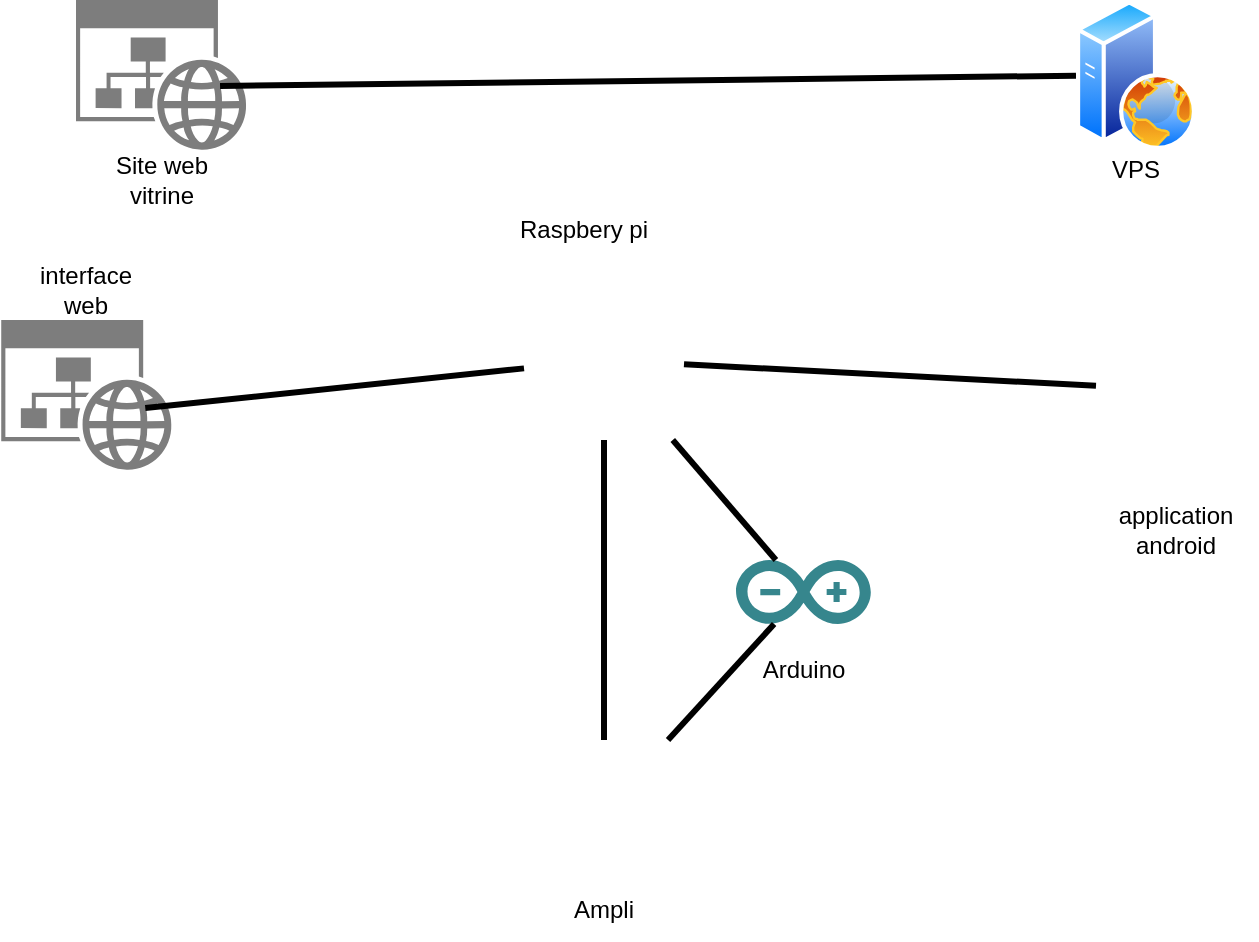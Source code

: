 <mxfile version="15.8.3" type="github">
  <diagram id="ojrI9sNC-19SHQx3Z9b1" name="Page-1">
    <mxGraphModel dx="1422" dy="-403" grid="1" gridSize="10" guides="1" tooltips="1" connect="1" arrows="1" fold="1" page="1" pageScale="1" pageWidth="827" pageHeight="1169" math="0" shadow="0">
      <root>
        <mxCell id="0" />
        <mxCell id="1" parent="0" />
        <mxCell id="7Ec1_xB0QXu3VKuR0h8p-1" value="" style="shape=image;html=1;verticalAlign=top;verticalLabelPosition=bottom;labelBackgroundColor=#ffffff;imageAspect=0;aspect=fixed;image=https://cdn0.iconfinder.com/data/icons/font-awesome-brands-vol-2/512/raspberry-pi-128.png" parent="1" vertex="1">
          <mxGeometry x="344" y="1520" width="80" height="80" as="geometry" />
        </mxCell>
        <mxCell id="7Ec1_xB0QXu3VKuR0h8p-2" value="Raspbery pi" style="text;html=1;strokeColor=none;fillColor=none;align=center;verticalAlign=middle;whiteSpace=wrap;rounded=0;" parent="1" vertex="1">
          <mxGeometry x="326" y="1480" width="96" height="30" as="geometry" />
        </mxCell>
        <mxCell id="7Ec1_xB0QXu3VKuR0h8p-3" value="" style="aspect=fixed;perimeter=ellipsePerimeter;html=1;align=center;shadow=0;dashed=0;spacingTop=3;image;image=img/lib/active_directory/web_server.svg;" parent="1" vertex="1">
          <mxGeometry x="620" y="1380" width="60" height="75" as="geometry" />
        </mxCell>
        <mxCell id="7Ec1_xB0QXu3VKuR0h8p-4" value="Site web vitrine" style="text;html=1;strokeColor=none;fillColor=none;align=center;verticalAlign=middle;whiteSpace=wrap;rounded=0;" parent="1" vertex="1">
          <mxGeometry x="132.62" y="1455" width="60" height="30" as="geometry" />
        </mxCell>
        <mxCell id="7Ec1_xB0QXu3VKuR0h8p-5" value="VPS" style="text;html=1;strokeColor=none;fillColor=none;align=center;verticalAlign=middle;whiteSpace=wrap;rounded=0;" parent="1" vertex="1">
          <mxGeometry x="620" y="1450" width="60" height="30" as="geometry" />
        </mxCell>
        <mxCell id="7Ec1_xB0QXu3VKuR0h8p-6" value="" style="sketch=0;aspect=fixed;pointerEvents=1;shadow=0;dashed=0;html=1;strokeColor=none;labelPosition=center;verticalLabelPosition=bottom;verticalAlign=top;align=center;shape=mxgraph.mscae.enterprise.website_generic;fillColor=#7D7D7D;" parent="1" vertex="1">
          <mxGeometry x="120.0" y="1380" width="85.23" height="75" as="geometry" />
        </mxCell>
        <mxCell id="7Ec1_xB0QXu3VKuR0h8p-7" value="" style="endArrow=none;html=1;rounded=0;exitX=0.845;exitY=0.573;exitDx=0;exitDy=0;exitPerimeter=0;strokeWidth=3;" parent="1" source="7Ec1_xB0QXu3VKuR0h8p-6" target="7Ec1_xB0QXu3VKuR0h8p-3" edge="1">
          <mxGeometry width="50" height="50" relative="1" as="geometry">
            <mxPoint x="390" y="1650" as="sourcePoint" />
            <mxPoint x="440" y="1600" as="targetPoint" />
          </mxGeometry>
        </mxCell>
        <mxCell id="7Ec1_xB0QXu3VKuR0h8p-8" value="" style="dashed=0;outlineConnect=0;html=1;align=center;labelPosition=center;verticalLabelPosition=bottom;verticalAlign=top;shape=mxgraph.weblogos.arduino;fillColor=#36868D;strokeColor=none" parent="1" vertex="1">
          <mxGeometry x="450" y="1660" width="67.4" height="32" as="geometry" />
        </mxCell>
        <mxCell id="7Ec1_xB0QXu3VKuR0h8p-9" value="" style="shape=image;html=1;verticalAlign=top;verticalLabelPosition=bottom;labelBackgroundColor=#ffffff;imageAspect=0;aspect=fixed;image=https://cdn4.iconfinder.com/data/icons/essential-app-2/16/volume-sound-speaker-lound-128.png" parent="1" vertex="1">
          <mxGeometry x="349" y="1750" width="70" height="70" as="geometry" />
        </mxCell>
        <mxCell id="7Ec1_xB0QXu3VKuR0h8p-10" value="" style="endArrow=none;html=1;rounded=0;strokeWidth=3;" parent="1" source="7Ec1_xB0QXu3VKuR0h8p-8" target="7Ec1_xB0QXu3VKuR0h8p-1" edge="1">
          <mxGeometry width="50" height="50" relative="1" as="geometry">
            <mxPoint x="390" y="1650" as="sourcePoint" />
            <mxPoint x="440" y="1600" as="targetPoint" />
          </mxGeometry>
        </mxCell>
        <mxCell id="7Ec1_xB0QXu3VKuR0h8p-11" value="" style="endArrow=none;html=1;rounded=0;strokeWidth=3;" parent="1" source="7Ec1_xB0QXu3VKuR0h8p-9" target="7Ec1_xB0QXu3VKuR0h8p-8" edge="1">
          <mxGeometry width="50" height="50" relative="1" as="geometry">
            <mxPoint x="390" y="1830" as="sourcePoint" />
            <mxPoint x="440" y="1600" as="targetPoint" />
          </mxGeometry>
        </mxCell>
        <mxCell id="7Ec1_xB0QXu3VKuR0h8p-12" value="" style="endArrow=none;html=1;rounded=0;strokeWidth=3;" parent="1" source="7Ec1_xB0QXu3VKuR0h8p-9" target="7Ec1_xB0QXu3VKuR0h8p-1" edge="1">
          <mxGeometry width="50" height="50" relative="1" as="geometry">
            <mxPoint x="402.695" y="1830" as="sourcePoint" />
            <mxPoint x="460.384" y="1722" as="targetPoint" />
          </mxGeometry>
        </mxCell>
        <mxCell id="7Ec1_xB0QXu3VKuR0h8p-13" value="" style="sketch=0;aspect=fixed;pointerEvents=1;shadow=0;dashed=0;html=1;strokeColor=none;labelPosition=center;verticalLabelPosition=bottom;verticalAlign=top;align=center;shape=mxgraph.mscae.enterprise.website_generic;fillColor=#7D7D7D;" parent="1" vertex="1">
          <mxGeometry x="82.62" y="1540" width="85.23" height="75" as="geometry" />
        </mxCell>
        <mxCell id="7Ec1_xB0QXu3VKuR0h8p-14" value="interface web" style="text;html=1;strokeColor=none;fillColor=none;align=center;verticalAlign=middle;whiteSpace=wrap;rounded=0;" parent="1" vertex="1">
          <mxGeometry x="95.24" y="1510" width="60" height="30" as="geometry" />
        </mxCell>
        <mxCell id="7Ec1_xB0QXu3VKuR0h8p-15" value="" style="endArrow=none;html=1;rounded=0;entryX=0.845;entryY=0.587;entryDx=0;entryDy=0;entryPerimeter=0;strokeWidth=3;" parent="1" source="7Ec1_xB0QXu3VKuR0h8p-1" target="7Ec1_xB0QXu3VKuR0h8p-13" edge="1">
          <mxGeometry width="50" height="50" relative="1" as="geometry">
            <mxPoint x="390" y="1650" as="sourcePoint" />
            <mxPoint x="440" y="1600" as="targetPoint" />
          </mxGeometry>
        </mxCell>
        <mxCell id="7Ec1_xB0QXu3VKuR0h8p-16" value="" style="shape=image;html=1;verticalAlign=top;verticalLabelPosition=bottom;labelBackgroundColor=#ffffff;imageAspect=0;aspect=fixed;image=https://cdn4.iconfinder.com/data/icons/social-media-2146/512/28_social-128.png" parent="1" vertex="1">
          <mxGeometry x="630" y="1535" width="80" height="80" as="geometry" />
        </mxCell>
        <mxCell id="7Ec1_xB0QXu3VKuR0h8p-17" value="application android" style="text;html=1;strokeColor=none;fillColor=none;align=center;verticalAlign=middle;whiteSpace=wrap;rounded=0;" parent="1" vertex="1">
          <mxGeometry x="640" y="1630" width="60" height="30" as="geometry" />
        </mxCell>
        <mxCell id="7Ec1_xB0QXu3VKuR0h8p-18" value="" style="endArrow=none;html=1;rounded=0;strokeWidth=3;" parent="1" source="7Ec1_xB0QXu3VKuR0h8p-1" target="7Ec1_xB0QXu3VKuR0h8p-16" edge="1">
          <mxGeometry width="50" height="50" relative="1" as="geometry">
            <mxPoint x="422.019" y="1372.975" as="sourcePoint" />
            <mxPoint x="660.003" y="1368.062" as="targetPoint" />
          </mxGeometry>
        </mxCell>
        <mxCell id="7Ec1_xB0QXu3VKuR0h8p-19" value="Arduino" style="text;html=1;strokeColor=none;fillColor=none;align=center;verticalAlign=middle;whiteSpace=wrap;rounded=0;" parent="1" vertex="1">
          <mxGeometry x="453.7" y="1700" width="60" height="30" as="geometry" />
        </mxCell>
        <mxCell id="7Ec1_xB0QXu3VKuR0h8p-20" value="Ampli" style="text;html=1;strokeColor=none;fillColor=none;align=center;verticalAlign=middle;whiteSpace=wrap;rounded=0;" parent="1" vertex="1">
          <mxGeometry x="354" y="1820" width="60" height="30" as="geometry" />
        </mxCell>
      </root>
    </mxGraphModel>
  </diagram>
</mxfile>
